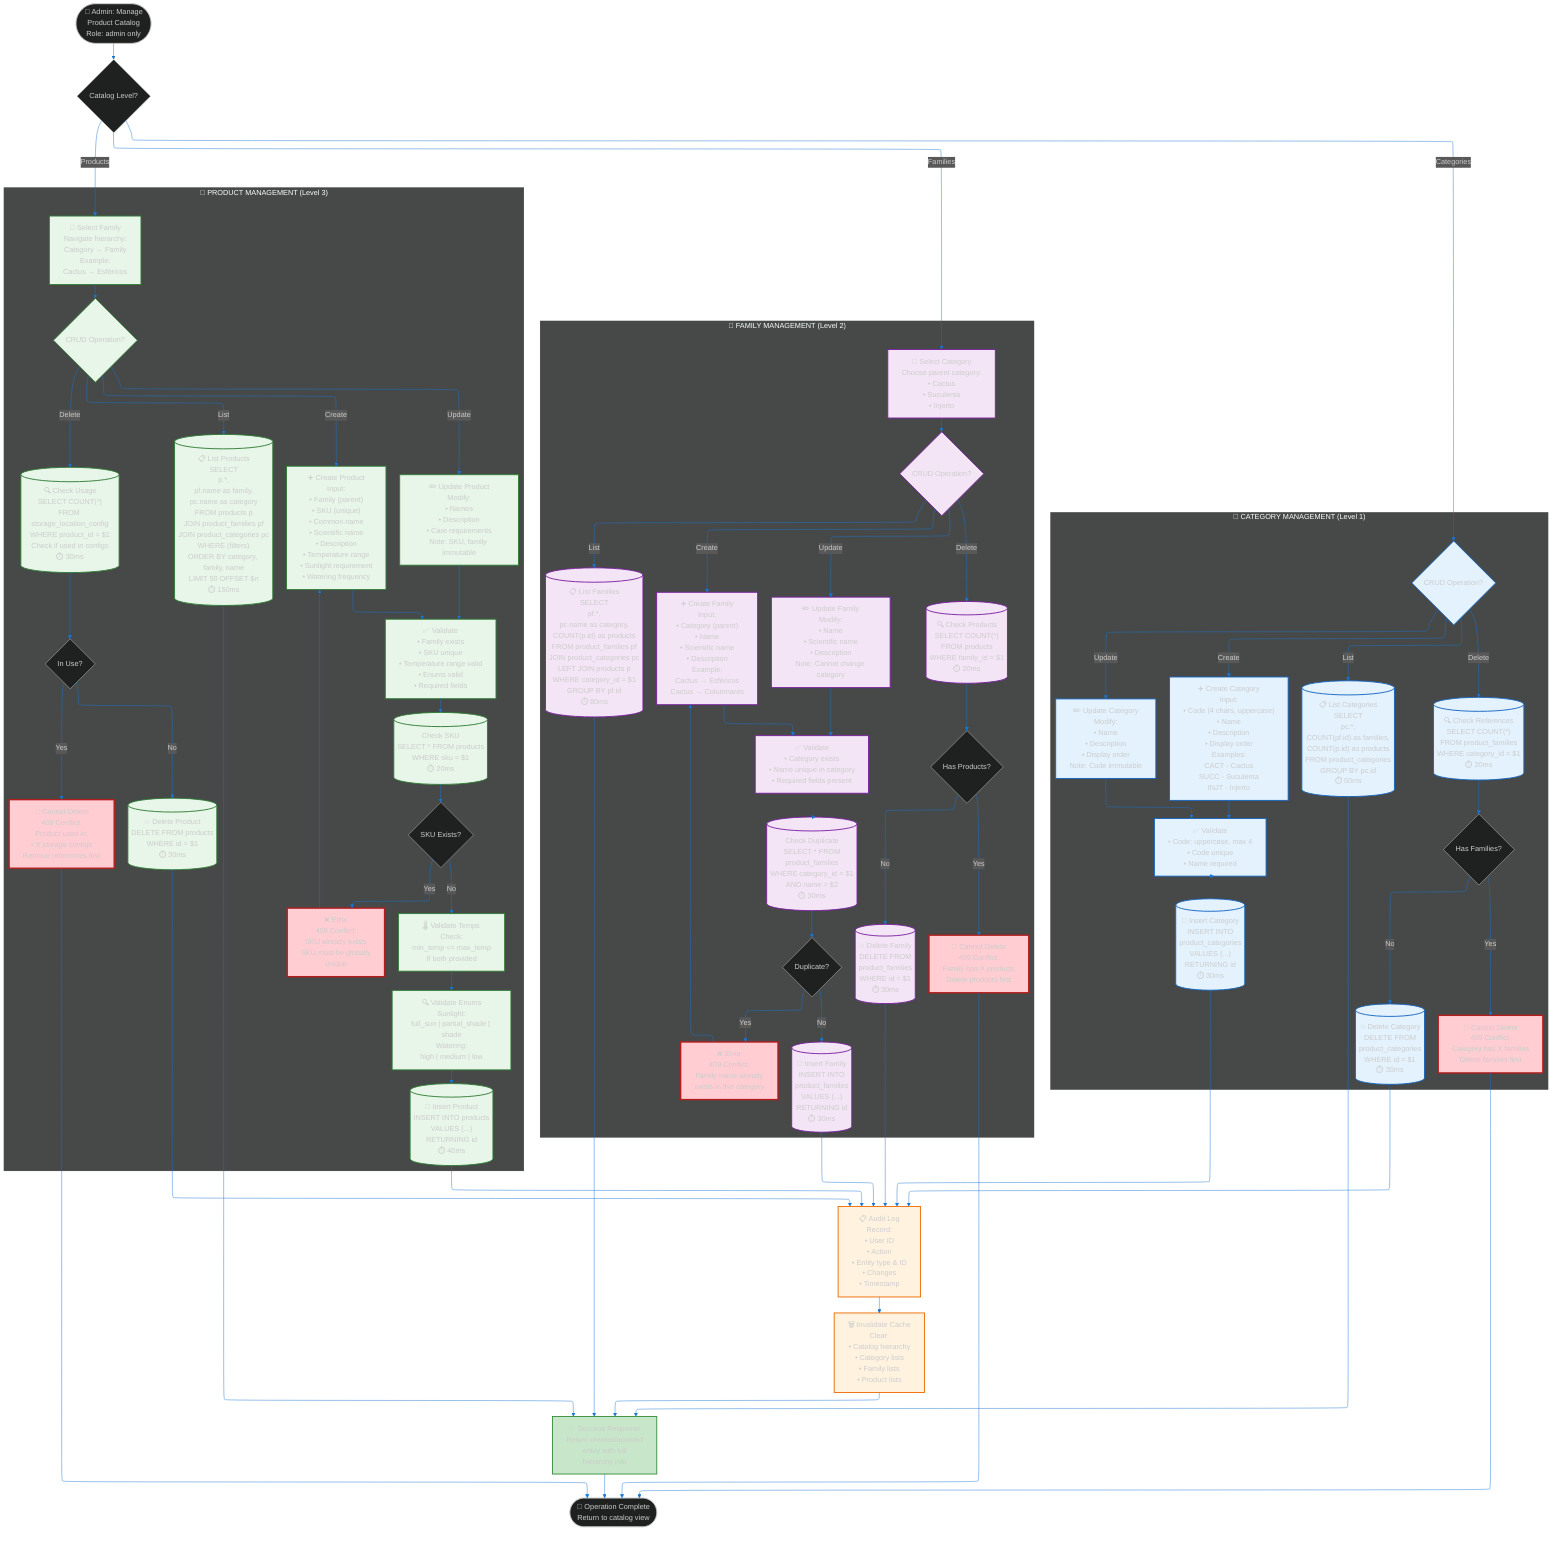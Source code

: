 ---
config:
  theme: dark
  themeVariables:
    primaryColor: '#E3F2FD'
    primaryTextColor: '#0D47A1'
    primaryBorderColor: '#2196F3'
    lineColor: '#1976D2'
    secondaryColor: '#F3E5F5'
    tertiaryColor: '#FFF3E0'
    noteBkgColor: '#FFFDE7'
    noteBorderColor: '#FBC02D'
  layout: elk
---
flowchart TB
    %% ═══════════════════════════════════════════════════════════════════════
    %% DEMETERDOCS - PRODUCT CATALOG CRUD OPERATIONS
    %% ═══════════════════════════════════════════════════════════════════════
    %% Purpose: Detailed implementation of product catalog hierarchy management
    %% Scope: Complete CRUD for Categories → Families → Products
    %% Detail: Database operations, validation, hierarchical relationships
    %% Updated: 2025-10-08 | Version: 1.0 | Mermaid v11.3.0+
    %% ═══════════════════════════════════════════════════════════════════════

    %% ═══════════════════════════════════════════════════════════════════════
    %% ENTRY POINT
    %% ═══════════════════════════════════════════════════════════════════════

    START@{ shape: stadium, label: "🌵 Admin: Manage
    Product Catalog
    Role: admin only" }

    SELECT_LEVEL@{ shape: diamond, label: "Catalog Level?" }

    %% ═══════════════════════════════════════════════════════════════════════
    %% CATEGORY MANAGEMENT
    %% ═══════════════════════════════════════════════════════════════════════

    subgraph CATEGORY_FLOW["📁 CATEGORY MANAGEMENT (Level 1)"]
        direction TB

        CAT_ACTION@{ shape: diamond, label: "CRUD Operation?" }

        CAT_CREATE@{ shape: rect, label: "➕ Create Category
        Input:
        • Code (4 chars, uppercase)
        • Name
        • Description
        • Display order

        Examples:
        CACT - Cactus
        SUCC - Suculenta
        INJT - Injerto" }

        CAT_VALIDATE@{ shape: rect, label: "✅ Validate
        • Code: uppercase, max 4
        • Code unique
        • Name required" }

        CAT_SAVE@{ shape: cyl, label: "💾 Insert Category
        INSERT INTO
        product_categories
        VALUES (...)
        RETURNING id

        ⏱️ 30ms" }

        CAT_LIST@{ shape: cyl, label: "📋 List Categories
        SELECT
        pc.*,
        COUNT(pf.id) as families,
        COUNT(p.id) as products
        FROM product_categories
        GROUP BY pc.id

        ⏱️ 50ms" }

        CAT_UPDATE@{ shape: rect, label: "✏️ Update Category
        Modify:
        • Name
        • Description
        • Display order
        Note: Code immutable" }

        CAT_DELETE_CHECK@{ shape: cyl, label: "🔍 Check References
        SELECT COUNT(*)
        FROM product_families
        WHERE category_id = $1

        ⏱️ 20ms" }

        CAT_HAS_FAMILIES@{ shape: diamond, label: "Has Families?" }

        CAT_DELETE_BLOCKED@{ shape: rect, label: "🚫 Cannot Delete
        409 Conflict:
        Category has X families
        Delete families first" }

        CAT_DELETE@{ shape: cyl, label: "💥 Delete Category
        DELETE FROM
        product_categories
        WHERE id = $1

        ⏱️ 30ms" }
    end

    %% ═══════════════════════════════════════════════════════════════════════
    %% FAMILY MANAGEMENT
    %% ═══════════════════════════════════════════════════════════════════════

    subgraph FAMILY_FLOW["📂 FAMILY MANAGEMENT (Level 2)"]
        direction TB

        FAM_ACTION@{ shape: diamond, label: "CRUD Operation?" }

        FAM_SELECT_CAT@{ shape: rect, label: "🎯 Select Category
        Choose parent category:
        • Cactus
        • Suculenta
        • Injerto" }

        FAM_CREATE@{ shape: rect, label: "➕ Create Family
        Input:
        • Category (parent)
        • Name
        • Scientific name
        • Description

        Example:
        Cactus → Esféricos
        Cactus → Columnares" }

        FAM_VALIDATE@{ shape: rect, label: "✅ Validate
        • Category exists
        • Name unique in category
        • Required fields present" }

        FAM_CHECK_DUP@{ shape: cyl, label: "Check Duplicate
        SELECT * FROM
        product_families
        WHERE category_id = $1
        AND name = $2

        ⏱️ 30ms" }

        FAM_DUPLICATE@{ shape: diamond, label: "Duplicate?" }

        FAM_ERROR@{ shape: rect, label: "❌ Error
        409 Conflict:
        Family name already
        exists in this category" }

        FAM_SAVE@{ shape: cyl, label: "💾 Insert Family
        INSERT INTO
        product_families
        VALUES (...)
        RETURNING id

        ⏱️ 30ms" }

        FAM_LIST@{ shape: cyl, label: "📋 List Families
        SELECT
        pf.*,
        pc.name as category,
        COUNT(p.id) as products
        FROM product_families pf
        JOIN product_categories pc
        LEFT JOIN products p
        WHERE category_id = $1
        GROUP BY pf.id

        ⏱️ 80ms" }

        FAM_UPDATE@{ shape: rect, label: "✏️ Update Family
        Modify:
        • Name
        • Scientific name
        • Description
        Note: Cannot change category" }

        FAM_DELETE_CHECK@{ shape: cyl, label: "🔍 Check Products
        SELECT COUNT(*)
        FROM products
        WHERE family_id = $1

        ⏱️ 20ms" }

        FAM_HAS_PRODUCTS@{ shape: diamond, label: "Has Products?" }

        FAM_DELETE_BLOCKED@{ shape: rect, label: "🚫 Cannot Delete
        409 Conflict:
        Family has X products
        Delete products first" }

        FAM_DELETE@{ shape: cyl, label: "💥 Delete Family
        DELETE FROM
        product_families
        WHERE id = $1

        ⏱️ 30ms" }
    end

    %% ═══════════════════════════════════════════════════════════════════════
    %% PRODUCT MANAGEMENT
    %% ═══════════════════════════════════════════════════════════════════════

    subgraph PRODUCT_FLOW["🌱 PRODUCT MANAGEMENT (Level 3)"]
        direction TB

        PROD_ACTION@{ shape: diamond, label: "CRUD Operation?" }

        PROD_SELECT_FAM@{ shape: rect, label: "🎯 Select Family
        Navigate hierarchy:
        Category → Family

        Example:
        Cactus → Esféricos" }

        PROD_CREATE@{ shape: rect, label: "➕ Create Product
        Input:
        • Family (parent)
        • SKU (unique)
        • Common name
        • Scientific name
        • Description
        • Temperature range
        • Sunlight requirement
        • Watering frequency" }

        PROD_VALIDATE@{ shape: rect, label: "✅ Validate
        • Family exists
        • SKU unique
        • Temperature range valid
        • Enums valid
        • Required fields" }

        PROD_CHECK_SKU@{ shape: cyl, label: "Check SKU
        SELECT * FROM products
        WHERE sku = $1

        ⏱️ 20ms" }

        PROD_SKU_EXISTS@{ shape: diamond, label: "SKU Exists?" }

        PROD_SKU_ERROR@{ shape: rect, label: "❌ Error
        409 Conflict:
        SKU already exists

        SKU must be globally
        unique" }

        PROD_VALIDATE_TEMP@{ shape: rect, label: "🌡️ Validate Temps
        Check:
        min_temp <= max_temp

        If both provided" }

        PROD_VALIDATE_ENUMS@{ shape: rect, label: "🔍 Validate Enums
        Sunlight:
        full_sun | partial_shade | shade

        Watering:
        high | medium | low" }

        PROD_SAVE@{ shape: cyl, label: "💾 Insert Product
        INSERT INTO products
        VALUES (...)
        RETURNING id

        ⏱️ 40ms" }

        PROD_LIST@{ shape: cyl, label: "📋 List Products
        SELECT
        p.*,
        pf.name as family,
        pc.name as category
        FROM products p
        JOIN product_families pf
        JOIN product_categories pc
        WHERE (filters)
        ORDER BY category, family, name
        LIMIT 50 OFFSET $n

        ⏱️ 150ms" }

        PROD_UPDATE@{ shape: rect, label: "✏️ Update Product
        Modify:
        • Names
        • Description
        • Care requirements
        Note: SKU, family immutable" }

        PROD_DELETE_CHECK@{ shape: cyl, label: "🔍 Check Usage
        SELECT COUNT(*)
        FROM storage_location_config
        WHERE product_id = $1

        Check if used in configs

        ⏱️ 30ms" }

        PROD_IN_USE@{ shape: diamond, label: "In Use?" }

        PROD_DELETE_BLOCKED@{ shape: rect, label: "🚫 Cannot Delete
        409 Conflict:
        Product used in:
        • X storage configs

        Remove references first" }

        PROD_DELETE@{ shape: cyl, label: "💥 Delete Product
        DELETE FROM products
        WHERE id = $1

        ⏱️ 30ms" }
    end

    %% ═══════════════════════════════════════════════════════════════════════
    %% SHARED COMPONENTS
    %% ═══════════════════════════════════════════════════════════════════════

    AUDIT@{ shape: rect, label: "📋 Audit Log
    Record:
    • User ID
    • Action
    • Entity type & ID
    • Changes
    • Timestamp" }

    CACHE_CLEAR@{ shape: rect, label: "🗑️ Invalidate Cache
    Clear:
    • Catalog hierarchy
    • Category lists
    • Family lists
    • Product lists" }

    SUCCESS@{ shape: rect, label: "✅ Success Response
    Return created/updated
    entity with full
    hierarchy info" }

    END_STATE@{ shape: stadium, label: "🏁 Operation Complete
    Return to catalog view" }

    %% ═══════════════════════════════════════════════════════════════════════
    %% CONNECTIONS - MAIN FLOW
    %% ═══════════════════════════════════════════════════════════════════════

    START --> SELECT_LEVEL

    SELECT_LEVEL -->|Categories| CAT_ACTION
    SELECT_LEVEL -->|Families| FAM_SELECT_CAT
    SELECT_LEVEL -->|Products| PROD_SELECT_FAM

    %% ═══════════════════════════════════════════════════════════════════════
    %% CONNECTIONS - CATEGORY FLOW
    %% ═══════════════════════════════════════════════════════════════════════

    CAT_ACTION -->|Create| CAT_CREATE
    CAT_ACTION -->|List| CAT_LIST
    CAT_ACTION -->|Update| CAT_UPDATE
    CAT_ACTION -->|Delete| CAT_DELETE_CHECK

    CAT_CREATE --> CAT_VALIDATE
    CAT_VALIDATE --> CAT_SAVE
    CAT_SAVE --> AUDIT

    CAT_LIST --> SUCCESS

    CAT_UPDATE --> CAT_VALIDATE

    CAT_DELETE_CHECK --> CAT_HAS_FAMILIES
    CAT_HAS_FAMILIES -->|Yes| CAT_DELETE_BLOCKED
    CAT_HAS_FAMILIES -->|No| CAT_DELETE
    CAT_DELETE_BLOCKED --> END_STATE
    CAT_DELETE --> AUDIT

    %% ═══════════════════════════════════════════════════════════════════════
    %% CONNECTIONS - FAMILY FLOW
    %% ═══════════════════════════════════════════════════════════════════════

    FAM_SELECT_CAT --> FAM_ACTION

    FAM_ACTION -->|Create| FAM_CREATE
    FAM_ACTION -->|List| FAM_LIST
    FAM_ACTION -->|Update| FAM_UPDATE
    FAM_ACTION -->|Delete| FAM_DELETE_CHECK

    FAM_CREATE --> FAM_VALIDATE
    FAM_VALIDATE --> FAM_CHECK_DUP
    FAM_CHECK_DUP --> FAM_DUPLICATE

    FAM_DUPLICATE -->|Yes| FAM_ERROR
    FAM_DUPLICATE -->|No| FAM_SAVE

    FAM_ERROR --> FAM_CREATE
    FAM_SAVE --> AUDIT

    FAM_LIST --> SUCCESS

    FAM_UPDATE --> FAM_VALIDATE

    FAM_DELETE_CHECK --> FAM_HAS_PRODUCTS
    FAM_HAS_PRODUCTS -->|Yes| FAM_DELETE_BLOCKED
    FAM_HAS_PRODUCTS -->|No| FAM_DELETE
    FAM_DELETE_BLOCKED --> END_STATE
    FAM_DELETE --> AUDIT

    %% ═══════════════════════════════════════════════════════════════════════
    %% CONNECTIONS - PRODUCT FLOW
    %% ═══════════════════════════════════════════════════════════════════════

    PROD_SELECT_FAM --> PROD_ACTION

    PROD_ACTION -->|Create| PROD_CREATE
    PROD_ACTION -->|List| PROD_LIST
    PROD_ACTION -->|Update| PROD_UPDATE
    PROD_ACTION -->|Delete| PROD_DELETE_CHECK

    PROD_CREATE --> PROD_VALIDATE
    PROD_VALIDATE --> PROD_CHECK_SKU
    PROD_CHECK_SKU --> PROD_SKU_EXISTS

    PROD_SKU_EXISTS -->|Yes| PROD_SKU_ERROR
    PROD_SKU_EXISTS -->|No| PROD_VALIDATE_TEMP

    PROD_SKU_ERROR --> PROD_CREATE

    PROD_VALIDATE_TEMP --> PROD_VALIDATE_ENUMS
    PROD_VALIDATE_ENUMS --> PROD_SAVE
    PROD_SAVE --> AUDIT

    PROD_LIST --> SUCCESS

    PROD_UPDATE --> PROD_VALIDATE

    PROD_DELETE_CHECK --> PROD_IN_USE
    PROD_IN_USE -->|Yes| PROD_DELETE_BLOCKED
    PROD_IN_USE -->|No| PROD_DELETE
    PROD_DELETE_BLOCKED --> END_STATE
    PROD_DELETE --> AUDIT

    %% ═══════════════════════════════════════════════════════════════════════
    %% CONNECTIONS - SHARED COMPONENTS
    %% ═══════════════════════════════════════════════════════════════════════

    AUDIT --> CACHE_CLEAR
    CACHE_CLEAR --> SUCCESS
    SUCCESS --> END_STATE

    %% ═══════════════════════════════════════════════════════════════════════
    %% STYLING
    %% ═══════════════════════════════════════════════════════════════════════

    classDef categoryStyle fill:#E3F2FD,stroke:#1565C0,stroke-width:2px
    classDef familyStyle fill:#F3E5F5,stroke:#7B1FA2,stroke-width:2px
    classDef productStyle fill:#E8F5E9,stroke:#2E7D32,stroke-width:2px
    classDef errorStyle fill:#FFCDD2,stroke:#B71C1C,stroke-width:3px
    classDef successStyle fill:#C8E6C9,stroke:#388E3C,stroke-width:2px
    classDef sharedStyle fill:#FFF3E0,stroke:#EF6C00,stroke-width:2px

    class CAT_ACTION,CAT_CREATE,CAT_VALIDATE,CAT_SAVE,CAT_LIST,CAT_UPDATE,CAT_DELETE_CHECK,CAT_DELETE categoryStyle
    class CAT_DELETE_BLOCKED,FAM_ERROR,FAM_DELETE_BLOCKED,PROD_SKU_ERROR,PROD_DELETE_BLOCKED errorStyle

    class FAM_SELECT_CAT,FAM_ACTION,FAM_CREATE,FAM_VALIDATE,FAM_CHECK_DUP,FAM_SAVE,FAM_LIST,FAM_UPDATE,FAM_DELETE_CHECK,FAM_DELETE familyStyle

    class PROD_SELECT_FAM,PROD_ACTION,PROD_CREATE,PROD_VALIDATE,PROD_CHECK_SKU,PROD_VALIDATE_TEMP,PROD_VALIDATE_ENUMS,PROD_SAVE,PROD_LIST,PROD_UPDATE,PROD_DELETE_CHECK,PROD_DELETE productStyle

    class AUDIT,CACHE_CLEAR sharedStyle
    class SUCCESS successStyle